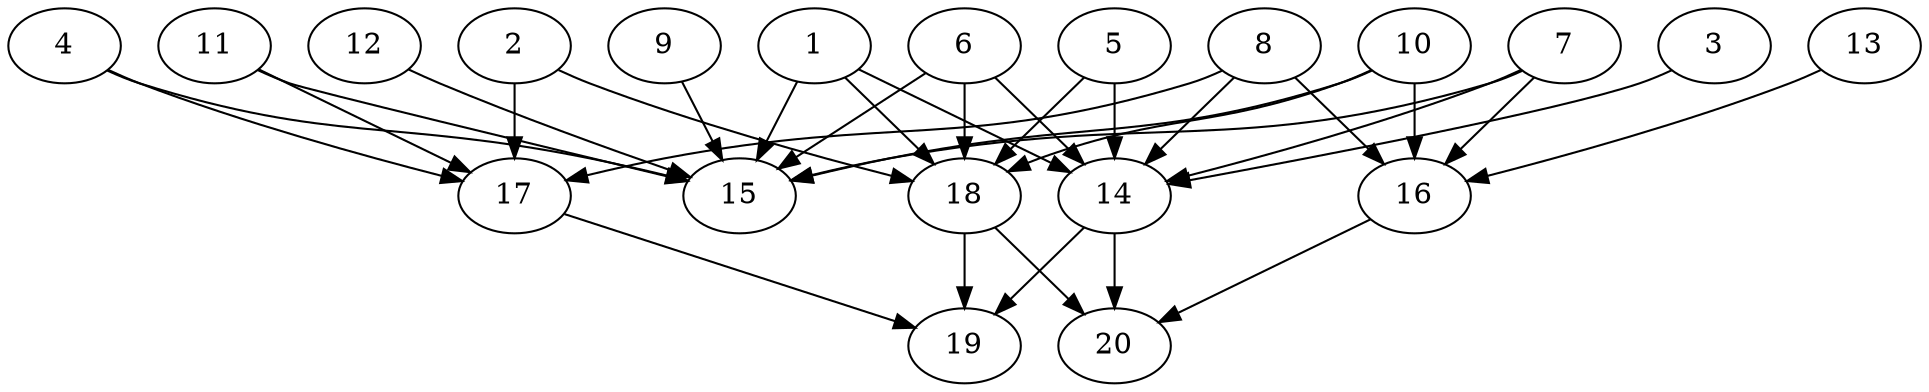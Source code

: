 // DAG automatically generated by daggen at Wed Jul 24 21:20:06 2019
// ./daggen --dot -n 20 --ccr 0.3 --fat 0.8 --regular 0.5 --density 0.8 --mindata 5242880 --maxdata 52428800 
digraph G {
  1 [size="69560320", alpha="0.00", expect_size="20868096"] 
  1 -> 14 [size ="20868096"]
  1 -> 15 [size ="20868096"]
  1 -> 18 [size ="20868096"]
  2 [size="76861440", alpha="0.13", expect_size="23058432"] 
  2 -> 17 [size ="23058432"]
  2 -> 18 [size ="23058432"]
  3 [size="31580160", alpha="0.09", expect_size="9474048"] 
  3 -> 14 [size ="9474048"]
  4 [size="56265387", alpha="0.13", expect_size="16879616"] 
  4 -> 15 [size ="16879616"]
  4 -> 17 [size ="16879616"]
  5 [size="109677227", alpha="0.08", expect_size="32903168"] 
  5 -> 14 [size ="32903168"]
  5 -> 18 [size ="32903168"]
  6 [size="137809920", alpha="0.09", expect_size="41342976"] 
  6 -> 14 [size ="41342976"]
  6 -> 15 [size ="41342976"]
  6 -> 18 [size ="41342976"]
  7 [size="24190293", alpha="0.08", expect_size="7257088"] 
  7 -> 14 [size ="7257088"]
  7 -> 15 [size ="7257088"]
  7 -> 16 [size ="7257088"]
  8 [size="121200640", alpha="0.04", expect_size="36360192"] 
  8 -> 14 [size ="36360192"]
  8 -> 16 [size ="36360192"]
  8 -> 17 [size ="36360192"]
  9 [size="174103893", alpha="0.17", expect_size="52231168"] 
  9 -> 15 [size ="52231168"]
  10 [size="55002453", alpha="0.18", expect_size="16500736"] 
  10 -> 15 [size ="16500736"]
  10 -> 16 [size ="16500736"]
  10 -> 18 [size ="16500736"]
  11 [size="26907307", alpha="0.20", expect_size="8072192"] 
  11 -> 15 [size ="8072192"]
  11 -> 17 [size ="8072192"]
  12 [size="29494613", alpha="0.11", expect_size="8848384"] 
  12 -> 15 [size ="8848384"]
  13 [size="134819840", alpha="0.12", expect_size="40445952"] 
  13 -> 16 [size ="40445952"]
  14 [size="46813867", alpha="0.06", expect_size="14044160"] 
  14 -> 19 [size ="14044160"]
  14 -> 20 [size ="14044160"]
  15 [size="151753387", alpha="0.04", expect_size="45526016"] 
  16 [size="58777600", alpha="0.11", expect_size="17633280"] 
  16 -> 20 [size ="17633280"]
  17 [size="130710187", alpha="0.01", expect_size="39213056"] 
  17 -> 19 [size ="39213056"]
  18 [size="36403200", alpha="0.12", expect_size="10920960"] 
  18 -> 19 [size ="10920960"]
  18 -> 20 [size ="10920960"]
  19 [size="68003840", alpha="0.18", expect_size="20401152"] 
  20 [size="45376853", alpha="0.01", expect_size="13613056"] 
}
